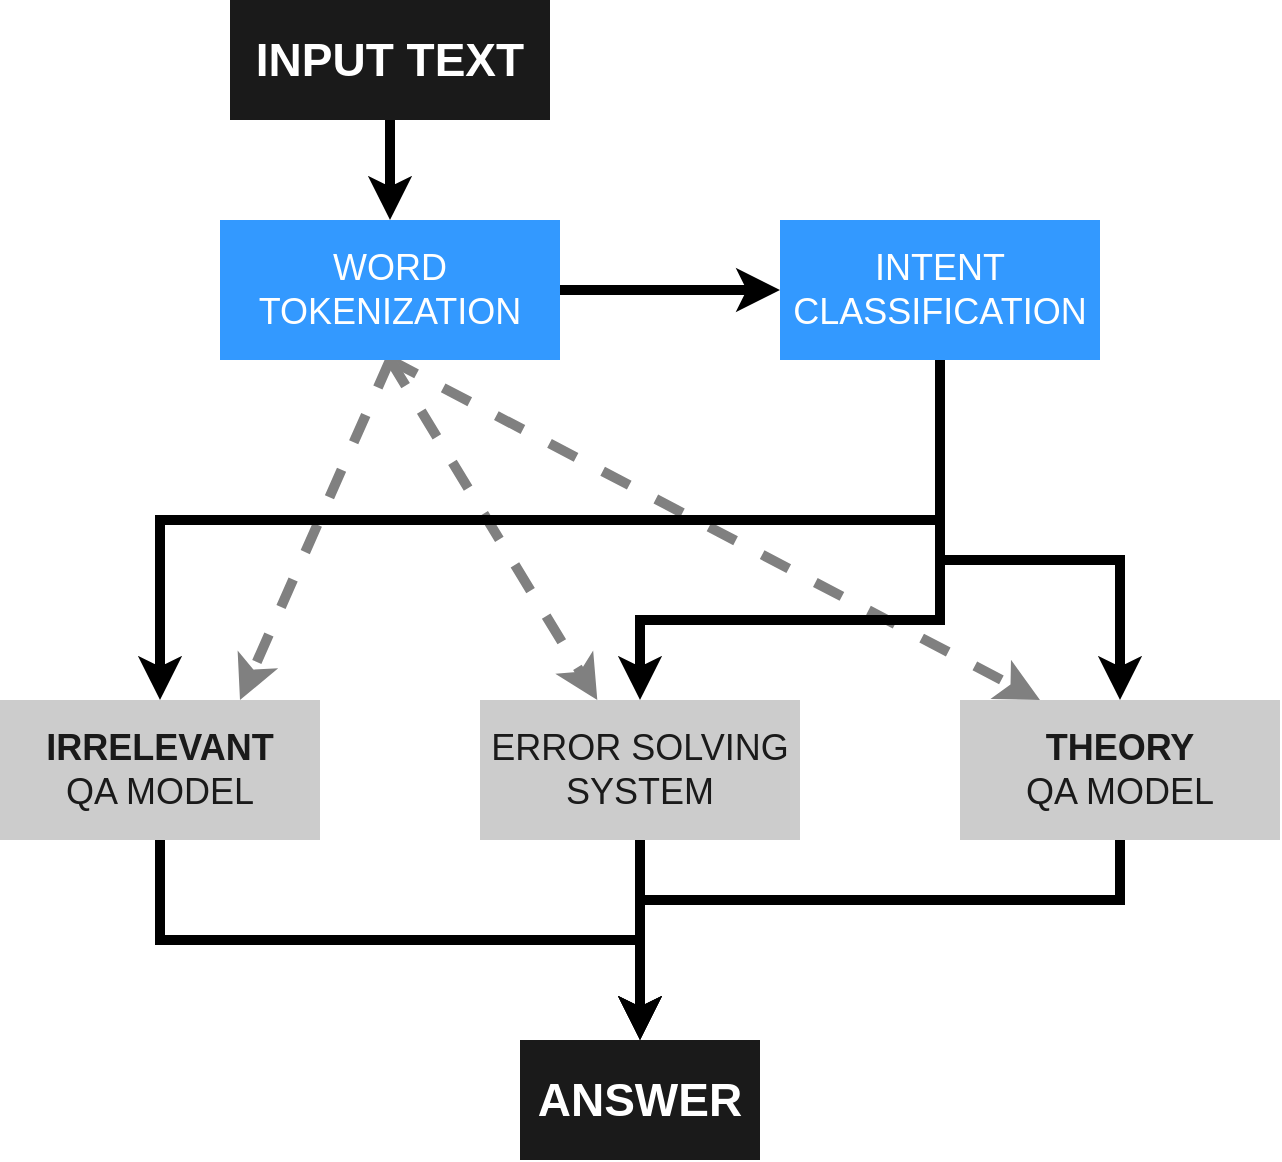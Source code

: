 <mxfile version="12.7.3"><diagram id="fjwbqFUhF9RLTUMeO377" name="Page-1"><mxGraphModel dx="1833" dy="836" grid="1" gridSize="10" guides="1" tooltips="1" connect="1" arrows="1" fold="1" page="1" pageScale="1" pageWidth="850" pageHeight="1100" math="0" shadow="0"><root><mxCell id="0"/><mxCell id="1" parent="0"/><mxCell id="3x8BD3tN0u9IC6tPCDs1-27" style="edgeStyle=none;rounded=0;orthogonalLoop=1;jettySize=auto;html=1;exitX=0.5;exitY=1;exitDx=0;exitDy=0;entryX=0.25;entryY=0;entryDx=0;entryDy=0;dashed=1;strokeColor=#808080;strokeWidth=5;fontSize=18;fontColor=#1A1A1A;" edge="1" parent="1" source="3x8BD3tN0u9IC6tPCDs1-3" target="3x8BD3tN0u9IC6tPCDs1-4"><mxGeometry relative="1" as="geometry"/></mxCell><mxCell id="3x8BD3tN0u9IC6tPCDs1-24" style="rounded=0;orthogonalLoop=1;jettySize=auto;html=1;exitX=0.5;exitY=1;exitDx=0;exitDy=0;entryX=0.75;entryY=0;entryDx=0;entryDy=0;strokeColor=#808080;strokeWidth=5;fontSize=18;fontColor=#1A1A1A;dashed=1;" edge="1" parent="1" source="3x8BD3tN0u9IC6tPCDs1-3" target="3x8BD3tN0u9IC6tPCDs1-6"><mxGeometry relative="1" as="geometry"/></mxCell><mxCell id="3x8BD3tN0u9IC6tPCDs1-26" style="edgeStyle=none;rounded=0;orthogonalLoop=1;jettySize=auto;html=1;exitX=0.5;exitY=1;exitDx=0;exitDy=0;dashed=1;strokeColor=#808080;strokeWidth=5;fontSize=18;fontColor=#1A1A1A;" edge="1" parent="1" source="3x8BD3tN0u9IC6tPCDs1-3" target="3x8BD3tN0u9IC6tPCDs1-5"><mxGeometry relative="1" as="geometry"/></mxCell><mxCell id="3x8BD3tN0u9IC6tPCDs1-21" style="edgeStyle=orthogonalEdgeStyle;rounded=0;orthogonalLoop=1;jettySize=auto;html=1;exitX=0.5;exitY=1;exitDx=0;exitDy=0;entryX=0.5;entryY=0;entryDx=0;entryDy=0;strokeColor=#000000;strokeWidth=5;fontSize=18;fontColor=#1A1A1A;" edge="1" parent="1" source="3x8BD3tN0u9IC6tPCDs1-6" target="3x8BD3tN0u9IC6tPCDs1-8"><mxGeometry relative="1" as="geometry"/></mxCell><mxCell id="3x8BD3tN0u9IC6tPCDs1-22" style="edgeStyle=none;rounded=0;orthogonalLoop=1;jettySize=auto;html=1;exitX=0.5;exitY=1;exitDx=0;exitDy=0;strokeColor=#000000;strokeWidth=5;fontSize=18;fontColor=#1A1A1A;entryX=0.5;entryY=0;entryDx=0;entryDy=0;" edge="1" parent="1" source="3x8BD3tN0u9IC6tPCDs1-5" target="3x8BD3tN0u9IC6tPCDs1-8"><mxGeometry relative="1" as="geometry"><mxPoint x="370" y="650" as="targetPoint"/></mxGeometry></mxCell><mxCell id="3x8BD3tN0u9IC6tPCDs1-12" style="edgeStyle=orthogonalEdgeStyle;rounded=0;orthogonalLoop=1;jettySize=auto;html=1;exitX=0.5;exitY=1;exitDx=0;exitDy=0;entryX=0.5;entryY=0;entryDx=0;entryDy=0;fontSize=18;fontColor=#1A1A1A;strokeWidth=5;" edge="1" parent="1" source="3x8BD3tN0u9IC6tPCDs1-1" target="3x8BD3tN0u9IC6tPCDs1-3"><mxGeometry relative="1" as="geometry"/></mxCell><mxCell id="3x8BD3tN0u9IC6tPCDs1-1" value="&lt;font style=&quot;font-size: 23px&quot;&gt;INPUT TEXT&lt;br&gt;&lt;/font&gt;" style="rounded=0;whiteSpace=wrap;html=1;fillColor=#1A1A1A;fontStyle=1;fontSize=23;labelBorderColor=none;strokeColor=none;fontColor=#FFFFFF;" vertex="1" parent="1"><mxGeometry x="175" y="160" width="160" height="60" as="geometry"/></mxCell><mxCell id="3x8BD3tN0u9IC6tPCDs1-15" style="edgeStyle=orthogonalEdgeStyle;rounded=0;orthogonalLoop=1;jettySize=auto;html=1;exitX=0.5;exitY=1;exitDx=0;exitDy=0;fontSize=18;fontColor=#1A1A1A;strokeWidth=5;" edge="1" parent="1" source="3x8BD3tN0u9IC6tPCDs1-2" target="3x8BD3tN0u9IC6tPCDs1-6"><mxGeometry relative="1" as="geometry"><Array as="points"><mxPoint x="530" y="420"/><mxPoint x="140" y="420"/></Array></mxGeometry></mxCell><mxCell id="3x8BD3tN0u9IC6tPCDs1-16" style="edgeStyle=orthogonalEdgeStyle;rounded=0;orthogonalLoop=1;jettySize=auto;html=1;exitX=0.5;exitY=1;exitDx=0;exitDy=0;entryX=0.5;entryY=0;entryDx=0;entryDy=0;fontSize=18;fontColor=#1A1A1A;strokeWidth=5;" edge="1" parent="1" source="3x8BD3tN0u9IC6tPCDs1-2" target="3x8BD3tN0u9IC6tPCDs1-5"><mxGeometry relative="1" as="geometry"><Array as="points"><mxPoint x="530" y="470"/><mxPoint x="380" y="470"/></Array></mxGeometry></mxCell><mxCell id="3x8BD3tN0u9IC6tPCDs1-17" style="edgeStyle=orthogonalEdgeStyle;rounded=0;orthogonalLoop=1;jettySize=auto;html=1;exitX=0.5;exitY=1;exitDx=0;exitDy=0;entryX=0.5;entryY=0;entryDx=0;entryDy=0;fontSize=18;fontColor=#1A1A1A;strokeWidth=5;" edge="1" parent="1" source="3x8BD3tN0u9IC6tPCDs1-2" target="3x8BD3tN0u9IC6tPCDs1-4"><mxGeometry relative="1" as="geometry"><Array as="points"><mxPoint x="530" y="440"/><mxPoint x="620" y="440"/></Array></mxGeometry></mxCell><mxCell id="3x8BD3tN0u9IC6tPCDs1-2" value="INTENT CLASSIFICATION" style="rounded=0;whiteSpace=wrap;html=1;fillColor=#3399FF;fontSize=18;fontColor=#FFFFFF;strokeColor=none;" vertex="1" parent="1"><mxGeometry x="450" y="270" width="160" height="70" as="geometry"/></mxCell><mxCell id="3x8BD3tN0u9IC6tPCDs1-13" style="edgeStyle=orthogonalEdgeStyle;rounded=0;orthogonalLoop=1;jettySize=auto;html=1;exitX=1;exitY=0.5;exitDx=0;exitDy=0;entryX=0;entryY=0.5;entryDx=0;entryDy=0;fontSize=18;fontColor=#1A1A1A;strokeWidth=5;" edge="1" parent="1" source="3x8BD3tN0u9IC6tPCDs1-3" target="3x8BD3tN0u9IC6tPCDs1-2"><mxGeometry relative="1" as="geometry"/></mxCell><mxCell id="3x8BD3tN0u9IC6tPCDs1-3" value="WORD TOKENIZATION" style="rounded=0;whiteSpace=wrap;html=1;fillColor=#3399FF;fontSize=18;fontColor=#FFFFFF;strokeColor=none;" vertex="1" parent="1"><mxGeometry x="170" y="270" width="170" height="70" as="geometry"/></mxCell><mxCell id="3x8BD3tN0u9IC6tPCDs1-23" style="edgeStyle=orthogonalEdgeStyle;rounded=0;orthogonalLoop=1;jettySize=auto;html=1;exitX=0.5;exitY=1;exitDx=0;exitDy=0;strokeColor=#000000;strokeWidth=5;fontSize=18;fontColor=#1A1A1A;entryX=0.5;entryY=0;entryDx=0;entryDy=0;" edge="1" parent="1" source="3x8BD3tN0u9IC6tPCDs1-4" target="3x8BD3tN0u9IC6tPCDs1-8"><mxGeometry relative="1" as="geometry"><mxPoint x="370" y="650" as="targetPoint"/><Array as="points"><mxPoint x="620" y="610"/><mxPoint x="380" y="610"/></Array></mxGeometry></mxCell><mxCell id="3x8BD3tN0u9IC6tPCDs1-4" value="&lt;b&gt;THEORY&lt;/b&gt;&lt;br&gt;QA MODEL" style="rounded=0;whiteSpace=wrap;html=1;fillColor=#CCCCCC;fontSize=18;fontColor=#1A1A1A;strokeColor=none;" vertex="1" parent="1"><mxGeometry x="540" y="510" width="160" height="70" as="geometry"/></mxCell><mxCell id="3x8BD3tN0u9IC6tPCDs1-5" value="ERROR SOLVING SYSTEM" style="rounded=0;whiteSpace=wrap;html=1;fillColor=#CCCCCC;fontSize=18;fontColor=#1A1A1A;strokeColor=none;" vertex="1" parent="1"><mxGeometry x="300" y="510" width="160" height="70" as="geometry"/></mxCell><mxCell id="3x8BD3tN0u9IC6tPCDs1-6" value="&lt;b&gt;IRRELEVANT&lt;/b&gt;&lt;br&gt;QA MODEL" style="rounded=0;whiteSpace=wrap;html=1;fillColor=#CCCCCC;fontSize=18;fontColor=#1A1A1A;strokeColor=none;" vertex="1" parent="1"><mxGeometry x="60" y="510" width="160" height="70" as="geometry"/></mxCell><mxCell id="3x8BD3tN0u9IC6tPCDs1-8" value="ANSWER" style="rounded=0;whiteSpace=wrap;html=1;fillColor=#1A1A1A;fontStyle=1;fontSize=23;labelBorderColor=none;strokeColor=none;fontColor=#FFFFFF;" vertex="1" parent="1"><mxGeometry x="320" y="680" width="120" height="60" as="geometry"/></mxCell></root></mxGraphModel></diagram></mxfile>